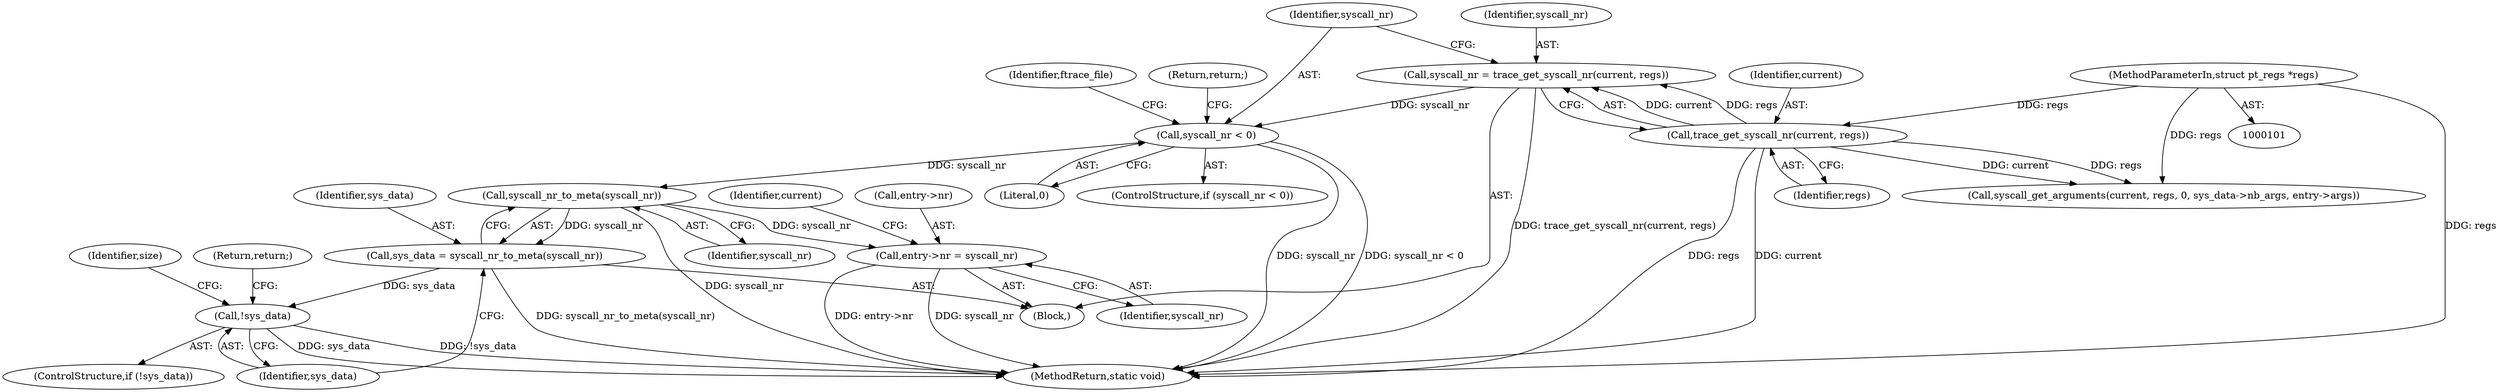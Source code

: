 digraph "1_linux_086ba77a6db00ed858ff07451bedee197df868c9@del" {
"1000125" [label="(Call,syscall_nr < 0)"];
"1000119" [label="(Call,syscall_nr = trace_get_syscall_nr(current, regs))"];
"1000121" [label="(Call,trace_get_syscall_nr(current, regs))"];
"1000103" [label="(MethodParameterIn,struct pt_regs *regs)"];
"1000147" [label="(Call,syscall_nr_to_meta(syscall_nr))"];
"1000145" [label="(Call,sys_data = syscall_nr_to_meta(syscall_nr))"];
"1000150" [label="(Call,!sys_data)"];
"1000199" [label="(Call,entry->nr = syscall_nr)"];
"1000149" [label="(ControlStructure,if (!sys_data))"];
"1000145" [label="(Call,sys_data = syscall_nr_to_meta(syscall_nr))"];
"1000204" [label="(Call,syscall_get_arguments(current, regs, 0, sys_data->nb_args, entry->args))"];
"1000120" [label="(Identifier,syscall_nr)"];
"1000128" [label="(Return,return;)"];
"1000130" [label="(Identifier,ftrace_file)"];
"1000121" [label="(Call,trace_get_syscall_nr(current, regs))"];
"1000123" [label="(Identifier,regs)"];
"1000205" [label="(Identifier,current)"];
"1000150" [label="(Call,!sys_data)"];
"1000199" [label="(Call,entry->nr = syscall_nr)"];
"1000124" [label="(ControlStructure,if (syscall_nr < 0))"];
"1000119" [label="(Call,syscall_nr = trace_get_syscall_nr(current, regs))"];
"1000125" [label="(Call,syscall_nr < 0)"];
"1000122" [label="(Identifier,current)"];
"1000151" [label="(Identifier,sys_data)"];
"1000147" [label="(Call,syscall_nr_to_meta(syscall_nr))"];
"1000200" [label="(Call,entry->nr)"];
"1000203" [label="(Identifier,syscall_nr)"];
"1000103" [label="(MethodParameterIn,struct pt_regs *regs)"];
"1000154" [label="(Identifier,size)"];
"1000152" [label="(Return,return;)"];
"1000105" [label="(Block,)"];
"1000127" [label="(Literal,0)"];
"1000148" [label="(Identifier,syscall_nr)"];
"1000221" [label="(MethodReturn,static void)"];
"1000126" [label="(Identifier,syscall_nr)"];
"1000146" [label="(Identifier,sys_data)"];
"1000125" -> "1000124"  [label="AST: "];
"1000125" -> "1000127"  [label="CFG: "];
"1000126" -> "1000125"  [label="AST: "];
"1000127" -> "1000125"  [label="AST: "];
"1000128" -> "1000125"  [label="CFG: "];
"1000130" -> "1000125"  [label="CFG: "];
"1000125" -> "1000221"  [label="DDG: syscall_nr"];
"1000125" -> "1000221"  [label="DDG: syscall_nr < 0"];
"1000119" -> "1000125"  [label="DDG: syscall_nr"];
"1000125" -> "1000147"  [label="DDG: syscall_nr"];
"1000119" -> "1000105"  [label="AST: "];
"1000119" -> "1000121"  [label="CFG: "];
"1000120" -> "1000119"  [label="AST: "];
"1000121" -> "1000119"  [label="AST: "];
"1000126" -> "1000119"  [label="CFG: "];
"1000119" -> "1000221"  [label="DDG: trace_get_syscall_nr(current, regs)"];
"1000121" -> "1000119"  [label="DDG: current"];
"1000121" -> "1000119"  [label="DDG: regs"];
"1000121" -> "1000123"  [label="CFG: "];
"1000122" -> "1000121"  [label="AST: "];
"1000123" -> "1000121"  [label="AST: "];
"1000121" -> "1000221"  [label="DDG: regs"];
"1000121" -> "1000221"  [label="DDG: current"];
"1000103" -> "1000121"  [label="DDG: regs"];
"1000121" -> "1000204"  [label="DDG: current"];
"1000121" -> "1000204"  [label="DDG: regs"];
"1000103" -> "1000101"  [label="AST: "];
"1000103" -> "1000221"  [label="DDG: regs"];
"1000103" -> "1000204"  [label="DDG: regs"];
"1000147" -> "1000145"  [label="AST: "];
"1000147" -> "1000148"  [label="CFG: "];
"1000148" -> "1000147"  [label="AST: "];
"1000145" -> "1000147"  [label="CFG: "];
"1000147" -> "1000221"  [label="DDG: syscall_nr"];
"1000147" -> "1000145"  [label="DDG: syscall_nr"];
"1000147" -> "1000199"  [label="DDG: syscall_nr"];
"1000145" -> "1000105"  [label="AST: "];
"1000146" -> "1000145"  [label="AST: "];
"1000151" -> "1000145"  [label="CFG: "];
"1000145" -> "1000221"  [label="DDG: syscall_nr_to_meta(syscall_nr)"];
"1000145" -> "1000150"  [label="DDG: sys_data"];
"1000150" -> "1000149"  [label="AST: "];
"1000150" -> "1000151"  [label="CFG: "];
"1000151" -> "1000150"  [label="AST: "];
"1000152" -> "1000150"  [label="CFG: "];
"1000154" -> "1000150"  [label="CFG: "];
"1000150" -> "1000221"  [label="DDG: sys_data"];
"1000150" -> "1000221"  [label="DDG: !sys_data"];
"1000199" -> "1000105"  [label="AST: "];
"1000199" -> "1000203"  [label="CFG: "];
"1000200" -> "1000199"  [label="AST: "];
"1000203" -> "1000199"  [label="AST: "];
"1000205" -> "1000199"  [label="CFG: "];
"1000199" -> "1000221"  [label="DDG: entry->nr"];
"1000199" -> "1000221"  [label="DDG: syscall_nr"];
}
